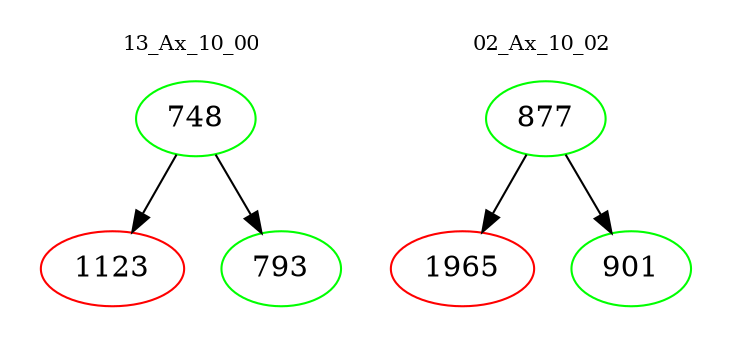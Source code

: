 digraph{
subgraph cluster_0 {
color = white
label = "13_Ax_10_00";
fontsize=10;
T0_748 [label="748", color="green"]
T0_748 -> T0_1123 [color="black"]
T0_1123 [label="1123", color="red"]
T0_748 -> T0_793 [color="black"]
T0_793 [label="793", color="green"]
}
subgraph cluster_1 {
color = white
label = "02_Ax_10_02";
fontsize=10;
T1_877 [label="877", color="green"]
T1_877 -> T1_1965 [color="black"]
T1_1965 [label="1965", color="red"]
T1_877 -> T1_901 [color="black"]
T1_901 [label="901", color="green"]
}
}
